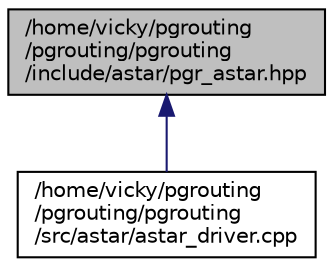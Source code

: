 digraph "/home/vicky/pgrouting/pgrouting/pgrouting/include/astar/pgr_astar.hpp"
{
  edge [fontname="Helvetica",fontsize="10",labelfontname="Helvetica",labelfontsize="10"];
  node [fontname="Helvetica",fontsize="10",shape=record];
  Node1 [label="/home/vicky/pgrouting\l/pgrouting/pgrouting\l/include/astar/pgr_astar.hpp",height=0.2,width=0.4,color="black", fillcolor="grey75", style="filled" fontcolor="black"];
  Node1 -> Node2 [dir="back",color="midnightblue",fontsize="10",style="solid",fontname="Helvetica"];
  Node2 [label="/home/vicky/pgrouting\l/pgrouting/pgrouting\l/src/astar/astar_driver.cpp",height=0.2,width=0.4,color="black", fillcolor="white", style="filled",URL="$astar__driver_8cpp.html"];
}
